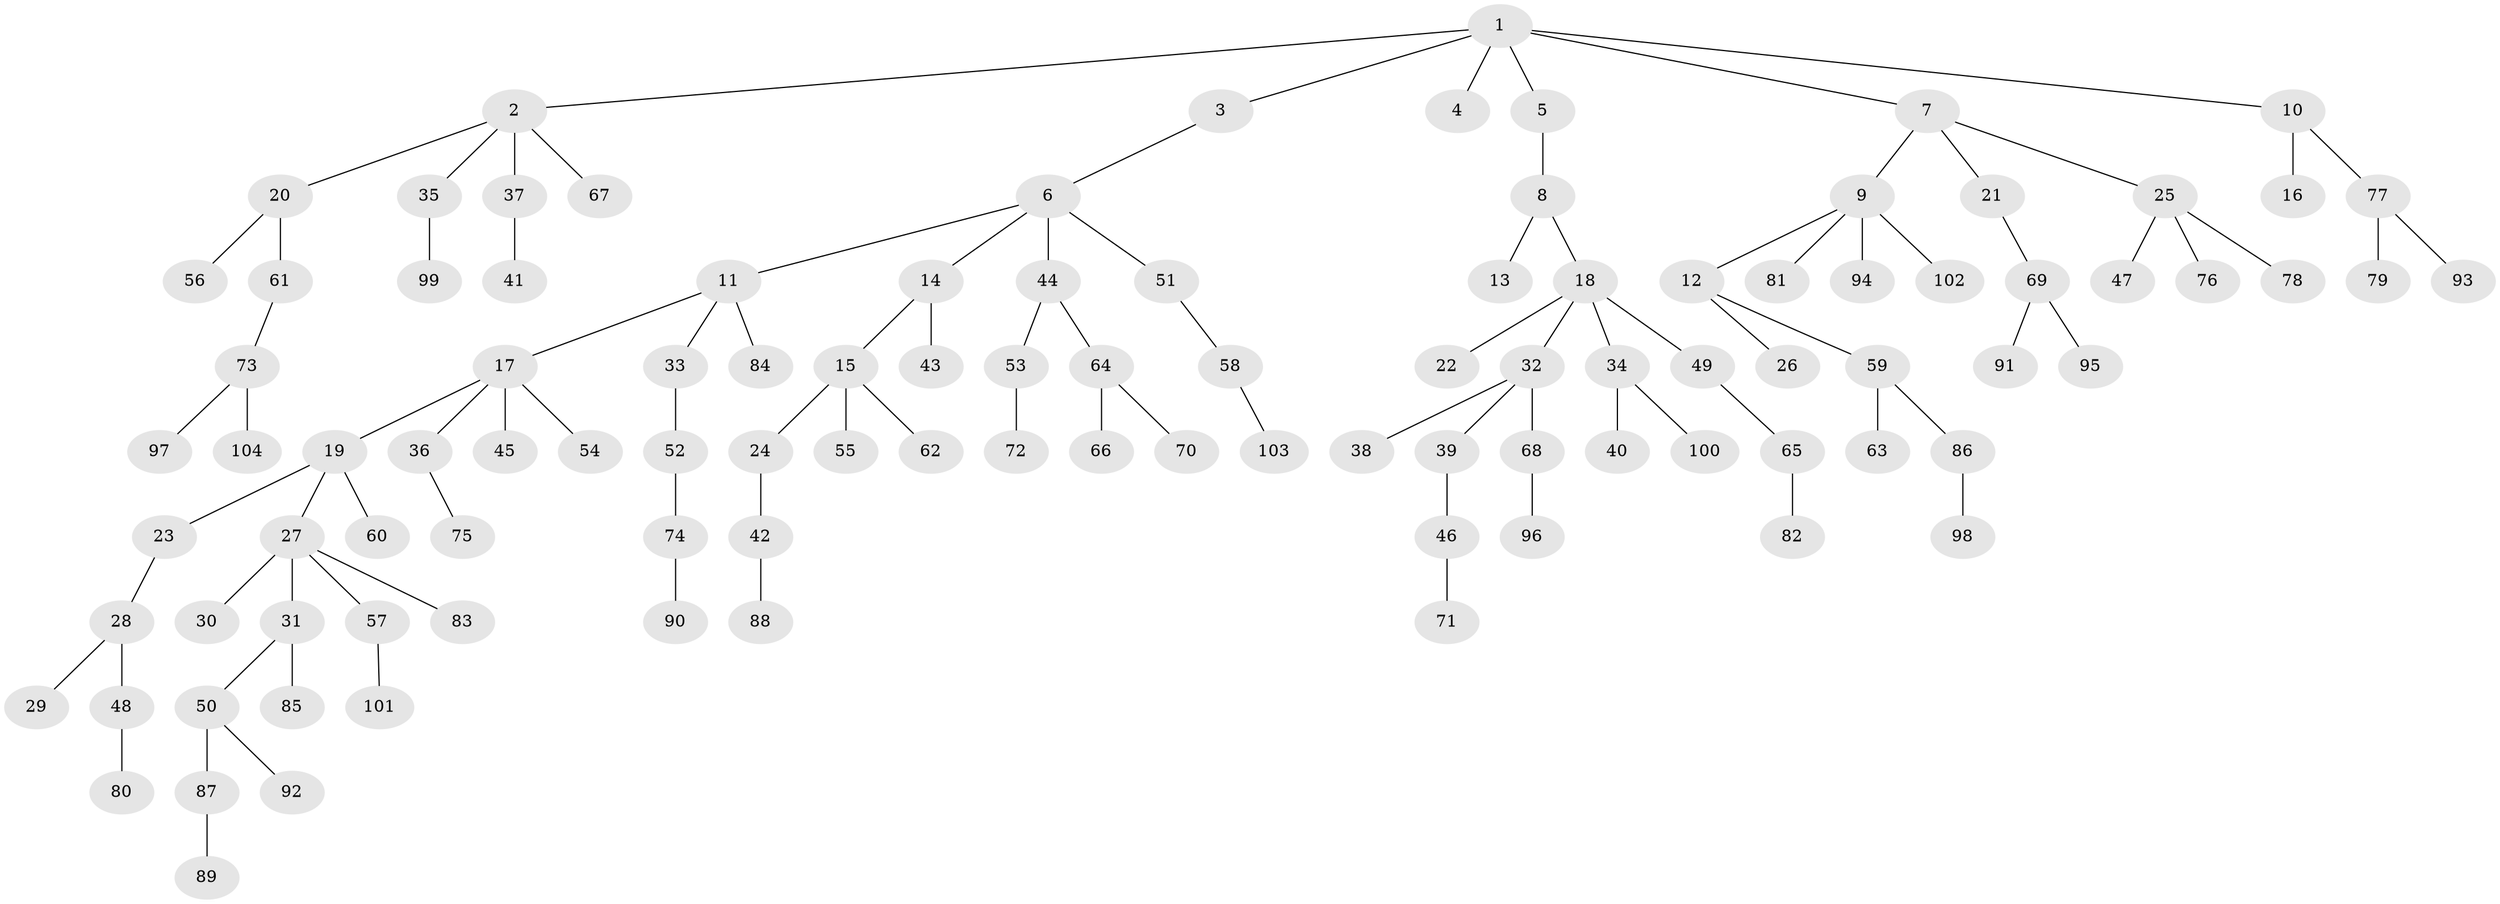 // coarse degree distribution, {13: 0.03225806451612903, 1: 0.7419354838709677, 2: 0.06451612903225806, 4: 0.03225806451612903, 7: 0.03225806451612903, 3: 0.0967741935483871}
// Generated by graph-tools (version 1.1) at 2025/19/03/04/25 18:19:04]
// undirected, 104 vertices, 103 edges
graph export_dot {
graph [start="1"]
  node [color=gray90,style=filled];
  1;
  2;
  3;
  4;
  5;
  6;
  7;
  8;
  9;
  10;
  11;
  12;
  13;
  14;
  15;
  16;
  17;
  18;
  19;
  20;
  21;
  22;
  23;
  24;
  25;
  26;
  27;
  28;
  29;
  30;
  31;
  32;
  33;
  34;
  35;
  36;
  37;
  38;
  39;
  40;
  41;
  42;
  43;
  44;
  45;
  46;
  47;
  48;
  49;
  50;
  51;
  52;
  53;
  54;
  55;
  56;
  57;
  58;
  59;
  60;
  61;
  62;
  63;
  64;
  65;
  66;
  67;
  68;
  69;
  70;
  71;
  72;
  73;
  74;
  75;
  76;
  77;
  78;
  79;
  80;
  81;
  82;
  83;
  84;
  85;
  86;
  87;
  88;
  89;
  90;
  91;
  92;
  93;
  94;
  95;
  96;
  97;
  98;
  99;
  100;
  101;
  102;
  103;
  104;
  1 -- 2;
  1 -- 3;
  1 -- 4;
  1 -- 5;
  1 -- 7;
  1 -- 10;
  2 -- 20;
  2 -- 35;
  2 -- 37;
  2 -- 67;
  3 -- 6;
  5 -- 8;
  6 -- 11;
  6 -- 14;
  6 -- 44;
  6 -- 51;
  7 -- 9;
  7 -- 21;
  7 -- 25;
  8 -- 13;
  8 -- 18;
  9 -- 12;
  9 -- 81;
  9 -- 94;
  9 -- 102;
  10 -- 16;
  10 -- 77;
  11 -- 17;
  11 -- 33;
  11 -- 84;
  12 -- 26;
  12 -- 59;
  14 -- 15;
  14 -- 43;
  15 -- 24;
  15 -- 55;
  15 -- 62;
  17 -- 19;
  17 -- 36;
  17 -- 45;
  17 -- 54;
  18 -- 22;
  18 -- 32;
  18 -- 34;
  18 -- 49;
  19 -- 23;
  19 -- 27;
  19 -- 60;
  20 -- 56;
  20 -- 61;
  21 -- 69;
  23 -- 28;
  24 -- 42;
  25 -- 47;
  25 -- 76;
  25 -- 78;
  27 -- 30;
  27 -- 31;
  27 -- 57;
  27 -- 83;
  28 -- 29;
  28 -- 48;
  31 -- 50;
  31 -- 85;
  32 -- 38;
  32 -- 39;
  32 -- 68;
  33 -- 52;
  34 -- 40;
  34 -- 100;
  35 -- 99;
  36 -- 75;
  37 -- 41;
  39 -- 46;
  42 -- 88;
  44 -- 53;
  44 -- 64;
  46 -- 71;
  48 -- 80;
  49 -- 65;
  50 -- 87;
  50 -- 92;
  51 -- 58;
  52 -- 74;
  53 -- 72;
  57 -- 101;
  58 -- 103;
  59 -- 63;
  59 -- 86;
  61 -- 73;
  64 -- 66;
  64 -- 70;
  65 -- 82;
  68 -- 96;
  69 -- 91;
  69 -- 95;
  73 -- 97;
  73 -- 104;
  74 -- 90;
  77 -- 79;
  77 -- 93;
  86 -- 98;
  87 -- 89;
}
